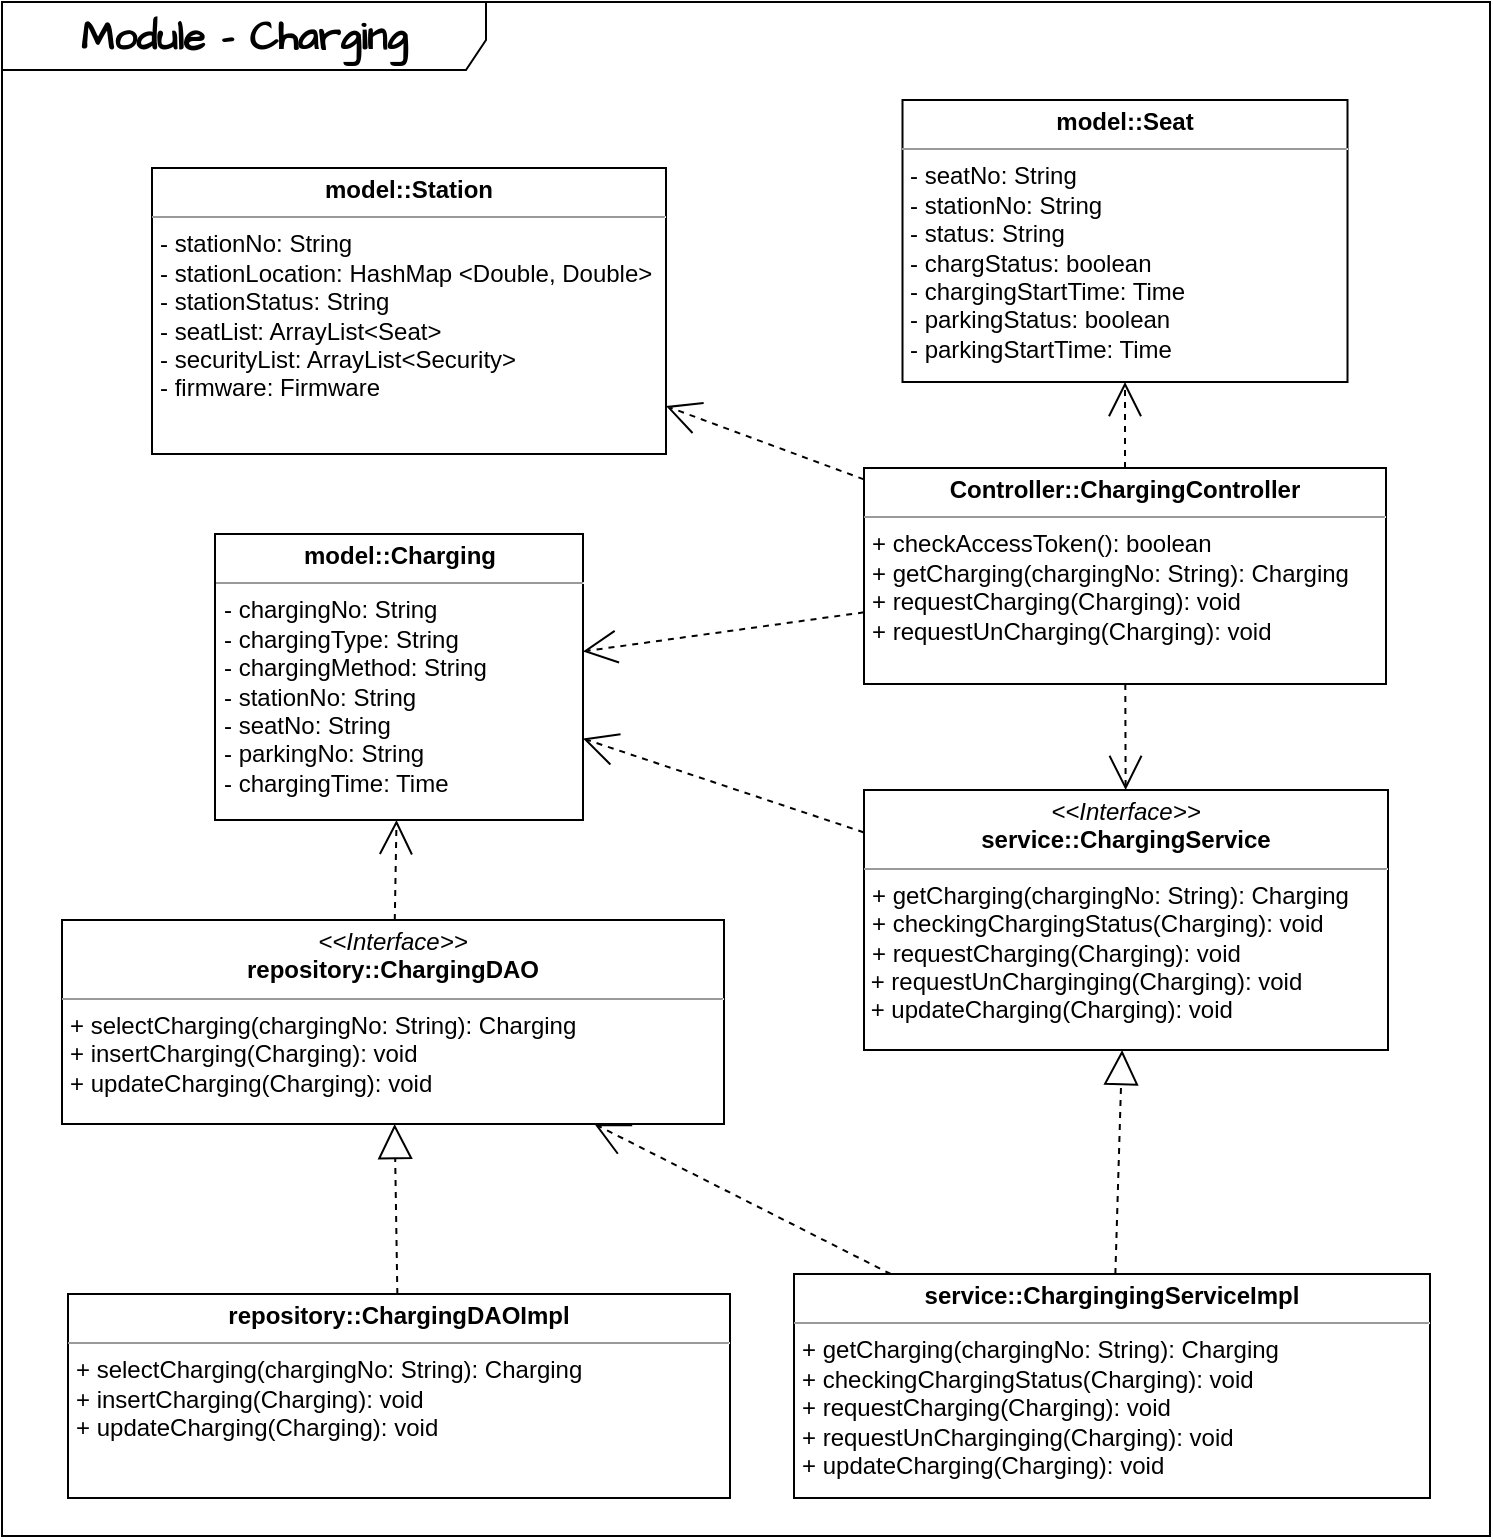 <mxfile version="21.7.2" type="github">
  <diagram name="페이지-1" id="TSmsFzjCLMcM0O48RYxD">
    <mxGraphModel dx="998" dy="994" grid="0" gridSize="10" guides="1" tooltips="1" connect="1" arrows="1" fold="1" page="0" pageScale="1" pageWidth="827" pageHeight="1169" math="0" shadow="0">
      <root>
        <mxCell id="0" />
        <mxCell id="1" parent="0" />
        <mxCell id="KCZC0ZmPBuYUuUpHD8fJ-1" value="&lt;b&gt;Module - Charging&lt;/b&gt;" style="shape=umlFrame;whiteSpace=wrap;html=1;pointerEvents=0;hachureGap=4;fontFamily=Architects Daughter;fontSource=https%3A%2F%2Ffonts.googleapis.com%2Fcss%3Ffamily%3DArchitects%2BDaughter;fontSize=20;width=242;height=34;labelBackgroundColor=none;rounded=0;" parent="1" vertex="1">
          <mxGeometry x="1136" y="8" width="744" height="767" as="geometry" />
        </mxCell>
        <mxCell id="KCZC0ZmPBuYUuUpHD8fJ-2" style="edgeStyle=none;shape=connector;rounded=0;hachureGap=4;orthogonalLoop=1;jettySize=auto;html=1;dashed=1;labelBackgroundColor=none;strokeColor=default;fontFamily=Architects Daughter;fontSource=https%3A%2F%2Ffonts.googleapis.com%2Fcss%3Ffamily%3DArchitects%2BDaughter;fontSize=16;fontColor=default;endArrow=open;endFill=0;endSize=15;" parent="1" source="KCZC0ZmPBuYUuUpHD8fJ-8" target="KCZC0ZmPBuYUuUpHD8fJ-4" edge="1">
          <mxGeometry relative="1" as="geometry" />
        </mxCell>
        <mxCell id="KCZC0ZmPBuYUuUpHD8fJ-3" style="edgeStyle=none;shape=connector;rounded=0;hachureGap=4;orthogonalLoop=1;jettySize=auto;html=1;dashed=1;labelBackgroundColor=none;strokeColor=default;fontFamily=Architects Daughter;fontSource=https%3A%2F%2Ffonts.googleapis.com%2Fcss%3Ffamily%3DArchitects%2BDaughter;fontSize=16;fontColor=default;endArrow=open;endFill=0;endSize=15;" parent="1" source="KCZC0ZmPBuYUuUpHD8fJ-4" target="KCZC0ZmPBuYUuUpHD8fJ-18" edge="1">
          <mxGeometry relative="1" as="geometry" />
        </mxCell>
        <mxCell id="KCZC0ZmPBuYUuUpHD8fJ-4" value="&lt;p style=&quot;margin:0px;margin-top:4px;text-align:center;&quot;&gt;&lt;i&gt;&amp;lt;&amp;lt;Interface&amp;gt;&amp;gt;&lt;/i&gt;&lt;br&gt;&lt;b style=&quot;background-color: initial;&quot;&gt;service::ChargingService&lt;/b&gt;&lt;/p&gt;&lt;p style=&quot;margin:0px;margin-top:4px;text-align:center;&quot;&gt;&lt;/p&gt;&lt;hr size=&quot;1&quot;&gt;&lt;p style=&quot;margin:0px;margin-left:4px;&quot;&gt;+ getCharging(chargingNo: String): Charging&lt;/p&gt;&lt;p style=&quot;margin:0px;margin-left:4px;&quot;&gt;+ checkingChargingStatus(Charging): void&lt;/p&gt;&lt;p style=&quot;margin:0px;margin-left:4px;&quot;&gt;+ requestCharging(Charging): void&lt;/p&gt;&lt;p style=&quot;margin:0px;margin-left:4px;&quot;&gt;&lt;/p&gt;&amp;nbsp;+ requestUnCharginging(Charging): void&lt;br&gt;&amp;nbsp;+ updateCharging(Charging): void" style="verticalAlign=top;align=left;overflow=fill;fontSize=12;fontFamily=Helvetica;html=1;whiteSpace=wrap;" parent="1" vertex="1">
          <mxGeometry x="1567" y="402" width="262" height="130" as="geometry" />
        </mxCell>
        <mxCell id="KCZC0ZmPBuYUuUpHD8fJ-5" style="edgeStyle=none;shape=connector;rounded=0;hachureGap=4;orthogonalLoop=1;jettySize=auto;html=1;dashed=1;labelBackgroundColor=none;strokeColor=default;fontFamily=Architects Daughter;fontSource=https%3A%2F%2Ffonts.googleapis.com%2Fcss%3Ffamily%3DArchitects%2BDaughter;fontSize=16;fontColor=default;endArrow=open;endFill=0;endSize=15;" parent="1" source="KCZC0ZmPBuYUuUpHD8fJ-6" target="KCZC0ZmPBuYUuUpHD8fJ-18" edge="1">
          <mxGeometry relative="1" as="geometry" />
        </mxCell>
        <mxCell id="KCZC0ZmPBuYUuUpHD8fJ-6" value="&lt;p style=&quot;margin:0px;margin-top:4px;text-align:center;&quot;&gt;&lt;i&gt;&amp;lt;&amp;lt;Interface&amp;gt;&amp;gt;&lt;/i&gt;&lt;br&gt;&lt;b style=&quot;background-color: initial;&quot;&gt;repository::ChargingDAO&lt;/b&gt;&lt;/p&gt;&lt;p style=&quot;margin:0px;margin-top:4px;text-align:center;&quot;&gt;&lt;/p&gt;&lt;hr size=&quot;1&quot;&gt;&lt;p style=&quot;margin:0px;margin-left:4px;&quot;&gt;+ selectCharging(chargingNo: String): Charging&lt;/p&gt;&lt;p style=&quot;margin:0px;margin-left:4px;&quot;&gt;+ insertCharging(Charging): void&lt;/p&gt;&lt;p style=&quot;margin:0px;margin-left:4px;&quot;&gt;+ updateCharging(Charging): void&lt;/p&gt;" style="verticalAlign=top;align=left;overflow=fill;fontSize=12;fontFamily=Helvetica;html=1;whiteSpace=wrap;" parent="1" vertex="1">
          <mxGeometry x="1166" y="467" width="331" height="102" as="geometry" />
        </mxCell>
        <mxCell id="KCZC0ZmPBuYUuUpHD8fJ-8" value="&lt;p style=&quot;margin:0px;margin-top:4px;text-align:center;&quot;&gt;&lt;b style=&quot;background-color: initial;&quot;&gt;Controller::ChargingController&lt;/b&gt;&lt;/p&gt;&lt;p style=&quot;margin:0px;margin-top:4px;text-align:center;&quot;&gt;&lt;/p&gt;&lt;hr size=&quot;1&quot;&gt;&lt;p style=&quot;margin:0px;margin-left:4px;&quot;&gt;+ checkAccessToken(): boolean&lt;/p&gt;&lt;p style=&quot;margin:0px;margin-left:4px;&quot;&gt;+ getCharging(chargingNo: String): Charging&lt;/p&gt;&lt;p style=&quot;margin:0px;margin-left:4px;&quot;&gt;+ requestCharging(Charging): void&lt;/p&gt;&lt;p style=&quot;margin:0px;margin-left:4px;&quot;&gt;+ requestUnCharging(Charging): void&lt;/p&gt;" style="verticalAlign=top;align=left;overflow=fill;fontSize=12;fontFamily=Helvetica;html=1;whiteSpace=wrap;" parent="1" vertex="1">
          <mxGeometry x="1567" y="241" width="261" height="108" as="geometry" />
        </mxCell>
        <mxCell id="KCZC0ZmPBuYUuUpHD8fJ-9" style="edgeStyle=none;shape=connector;rounded=0;hachureGap=4;orthogonalLoop=1;jettySize=auto;html=1;dashed=1;labelBackgroundColor=none;strokeColor=default;fontFamily=Architects Daughter;fontSource=https%3A%2F%2Ffonts.googleapis.com%2Fcss%3Ffamily%3DArchitects%2BDaughter;fontSize=16;fontColor=default;endArrow=open;endFill=0;endSize=15;" parent="1" source="KCZC0ZmPBuYUuUpHD8fJ-11" target="KCZC0ZmPBuYUuUpHD8fJ-6" edge="1">
          <mxGeometry relative="1" as="geometry" />
        </mxCell>
        <mxCell id="KCZC0ZmPBuYUuUpHD8fJ-10" style="edgeStyle=none;shape=connector;rounded=0;hachureGap=4;orthogonalLoop=1;jettySize=auto;html=1;dashed=1;labelBackgroundColor=none;strokeColor=default;fontFamily=Architects Daughter;fontSource=https%3A%2F%2Ffonts.googleapis.com%2Fcss%3Ffamily%3DArchitects%2BDaughter;fontSize=16;fontColor=default;endArrow=block;endFill=0;endSize=15;" parent="1" source="KCZC0ZmPBuYUuUpHD8fJ-11" target="KCZC0ZmPBuYUuUpHD8fJ-4" edge="1">
          <mxGeometry relative="1" as="geometry" />
        </mxCell>
        <mxCell id="KCZC0ZmPBuYUuUpHD8fJ-11" value="&lt;p style=&quot;margin:0px;margin-top:4px;text-align:center;&quot;&gt;&lt;b style=&quot;background-color: initial;&quot;&gt;service::ChargingingServiceImpl&lt;/b&gt;&lt;/p&gt;&lt;p style=&quot;margin:0px;margin-top:4px;text-align:center;&quot;&gt;&lt;/p&gt;&lt;hr size=&quot;1&quot;&gt;&lt;p style=&quot;border-color: var(--border-color); margin: 0px 0px 0px 4px;&quot;&gt;+ getCharging(chargingNo: String): Charging&lt;/p&gt;&lt;p style=&quot;border-color: var(--border-color); margin: 0px 0px 0px 4px;&quot;&gt;+ checkingChargingStatus(Charging): void&lt;/p&gt;&lt;p style=&quot;border-color: var(--border-color); margin: 0px 0px 0px 4px;&quot;&gt;+ requestCharging(Charging): void&lt;/p&gt;&lt;p style=&quot;border-color: var(--border-color); margin: 0px 0px 0px 4px;&quot;&gt;&lt;/p&gt;&lt;p style=&quot;border-color: var(--border-color); margin: 0px 0px 0px 4px;&quot;&gt;+ requestUnCharginging(Charging): void&lt;br style=&quot;border-color: var(--border-color);&quot;&gt;+ updateCharging(Charging): void&lt;br&gt;&lt;/p&gt;" style="verticalAlign=top;align=left;overflow=fill;fontSize=12;fontFamily=Helvetica;html=1;whiteSpace=wrap;" parent="1" vertex="1">
          <mxGeometry x="1532" y="644" width="318" height="112" as="geometry" />
        </mxCell>
        <mxCell id="KCZC0ZmPBuYUuUpHD8fJ-13" style="edgeStyle=none;shape=connector;rounded=0;hachureGap=4;orthogonalLoop=1;jettySize=auto;html=1;dashed=1;labelBackgroundColor=none;strokeColor=default;fontFamily=Architects Daughter;fontSource=https%3A%2F%2Ffonts.googleapis.com%2Fcss%3Ffamily%3DArchitects%2BDaughter;fontSize=16;fontColor=default;endArrow=block;endFill=0;endSize=15;" parent="1" source="KCZC0ZmPBuYUuUpHD8fJ-14" target="KCZC0ZmPBuYUuUpHD8fJ-6" edge="1">
          <mxGeometry relative="1" as="geometry" />
        </mxCell>
        <mxCell id="KCZC0ZmPBuYUuUpHD8fJ-14" value="&lt;p style=&quot;margin:0px;margin-top:4px;text-align:center;&quot;&gt;&lt;b style=&quot;background-color: initial;&quot;&gt;repository::ChargingDAOImpl&lt;/b&gt;&lt;/p&gt;&lt;p style=&quot;margin:0px;margin-top:4px;text-align:center;&quot;&gt;&lt;/p&gt;&lt;hr size=&quot;1&quot;&gt;&lt;p style=&quot;border-color: var(--border-color); margin: 0px 0px 0px 4px;&quot;&gt;+ selectCharging(chargingNo: String): Charging&lt;/p&gt;&lt;p style=&quot;border-color: var(--border-color); margin: 0px 0px 0px 4px;&quot;&gt;+ insertCharging(Charging): void&lt;/p&gt;&lt;p style=&quot;border-color: var(--border-color); margin: 0px 0px 0px 4px;&quot;&gt;+ updateCharging(Charging): void&lt;/p&gt;" style="verticalAlign=top;align=left;overflow=fill;fontSize=12;fontFamily=Helvetica;html=1;whiteSpace=wrap;" parent="1" vertex="1">
          <mxGeometry x="1169" y="654" width="331" height="102" as="geometry" />
        </mxCell>
        <mxCell id="KCZC0ZmPBuYUuUpHD8fJ-15" value="&lt;p style=&quot;border-color: var(--border-color); margin: 4px 0px 0px; text-align: center;&quot;&gt;&lt;b style=&quot;border-color: var(--border-color); background-color: initial;&quot;&gt;model::Station&lt;/b&gt;&lt;/p&gt;&lt;p style=&quot;border-color: var(--border-color); margin: 4px 0px 0px; text-align: center;&quot;&gt;&lt;/p&gt;&lt;hr style=&quot;border-color: var(--border-color);&quot; size=&quot;1&quot;&gt;&lt;p style=&quot;border-color: var(--border-color); margin: 0px 0px 0px 4px;&quot;&gt;- stationNo: String&lt;/p&gt;&lt;p style=&quot;border-color: var(--border-color); margin: 0px 0px 0px 4px;&quot;&gt;- stationLocation: HashMap &amp;lt;Double, Double&amp;gt;&lt;/p&gt;&lt;p style=&quot;border-color: var(--border-color); margin: 0px 0px 0px 4px;&quot;&gt;- stationStatus: String&lt;/p&gt;&lt;p style=&quot;border-color: var(--border-color); margin: 0px 0px 0px 4px;&quot;&gt;- seatList: ArrayList&amp;lt;Seat&amp;gt;&lt;br style=&quot;border-color: var(--border-color);&quot;&gt;&lt;/p&gt;&lt;p style=&quot;border-color: var(--border-color); margin: 0px 0px 0px 4px;&quot;&gt;- securityList: ArrayList&amp;lt;Security&amp;gt;&lt;/p&gt;&lt;p style=&quot;border-color: var(--border-color); margin: 0px 0px 0px 4px;&quot;&gt;- firmware: Firmware&lt;/p&gt;" style="verticalAlign=top;align=left;overflow=fill;fontSize=12;fontFamily=Helvetica;html=1;whiteSpace=wrap;" parent="1" vertex="1">
          <mxGeometry x="1211" y="91" width="257" height="143" as="geometry" />
        </mxCell>
        <mxCell id="KCZC0ZmPBuYUuUpHD8fJ-17" value="&lt;p style=&quot;border-color: var(--border-color); margin: 4px 0px 0px; text-align: center;&quot;&gt;&lt;b style=&quot;border-color: var(--border-color); background-color: initial;&quot;&gt;model::Seat&lt;/b&gt;&lt;/p&gt;&lt;p style=&quot;border-color: var(--border-color); margin: 4px 0px 0px; text-align: center;&quot;&gt;&lt;/p&gt;&lt;hr style=&quot;border-color: var(--border-color);&quot; size=&quot;1&quot;&gt;&lt;p style=&quot;border-color: var(--border-color); margin: 0px 0px 0px 4px;&quot;&gt;- seatNo: String&lt;/p&gt;&lt;p style=&quot;border-color: var(--border-color); margin: 0px 0px 0px 4px;&quot;&gt;- stationNo: String&lt;/p&gt;&lt;p style=&quot;border-color: var(--border-color); margin: 0px 0px 0px 4px;&quot;&gt;- status:&amp;nbsp;String&lt;/p&gt;&lt;p style=&quot;border-color: var(--border-color); margin: 0px 0px 0px 4px;&quot;&gt;&lt;span style=&quot;border-color: var(--border-color); background-color: initial;&quot;&gt;- chargStatus: boolean&lt;/span&gt;&lt;/p&gt;&lt;p style=&quot;border-color: var(--border-color); margin: 0px 0px 0px 4px;&quot;&gt;- chargingStartTime: Time&lt;/p&gt;&lt;p style=&quot;border-color: var(--border-color); margin: 0px 0px 0px 4px;&quot;&gt;- parkingStatus: boolean&lt;/p&gt;&lt;p style=&quot;border-color: var(--border-color); margin: 0px 0px 0px 4px;&quot;&gt;- parkingStartTime: Time&lt;/p&gt;&lt;p style=&quot;border-color: var(--border-color); margin: 0px 0px 0px 4px;&quot;&gt;&lt;br style=&quot;border-color: var(--border-color);&quot;&gt;&lt;/p&gt;" style="verticalAlign=top;align=left;overflow=fill;fontSize=12;fontFamily=Helvetica;html=1;whiteSpace=wrap;" parent="1" vertex="1">
          <mxGeometry x="1586.25" y="57" width="222.5" height="141" as="geometry" />
        </mxCell>
        <mxCell id="KCZC0ZmPBuYUuUpHD8fJ-18" value="&lt;p style=&quot;margin:0px;margin-top:4px;text-align:center;&quot;&gt;&lt;b style=&quot;background-color: initial;&quot;&gt;model::Charging&lt;/b&gt;&lt;/p&gt;&lt;p style=&quot;margin:0px;margin-top:4px;text-align:center;&quot;&gt;&lt;/p&gt;&lt;hr size=&quot;1&quot;&gt;&lt;p style=&quot;margin:0px;margin-left:4px;&quot;&gt;- chargingNo: String&lt;/p&gt;&lt;p style=&quot;margin:0px;margin-left:4px;&quot;&gt;- chargingType: String&lt;/p&gt;&lt;p style=&quot;margin:0px;margin-left:4px;&quot;&gt;- chargingMethod: String&lt;/p&gt;&lt;p style=&quot;margin:0px;margin-left:4px;&quot;&gt;- stationNo: String&lt;/p&gt;&lt;p style=&quot;margin:0px;margin-left:4px;&quot;&gt;- seatNo: String&lt;/p&gt;&lt;p style=&quot;margin:0px;margin-left:4px;&quot;&gt;- parkingNo: String&lt;/p&gt;&lt;p style=&quot;margin:0px;margin-left:4px;&quot;&gt;&lt;span style=&quot;background-color: initial;&quot;&gt;- chargingTime: Time&lt;/span&gt;&lt;br&gt;&lt;/p&gt;" style="verticalAlign=top;align=left;overflow=fill;fontSize=12;fontFamily=Helvetica;html=1;whiteSpace=wrap;" parent="1" vertex="1">
          <mxGeometry x="1242.5" y="274" width="184" height="143" as="geometry" />
        </mxCell>
        <mxCell id="KCZC0ZmPBuYUuUpHD8fJ-20" style="edgeStyle=none;shape=connector;rounded=0;hachureGap=4;orthogonalLoop=1;jettySize=auto;html=1;dashed=1;labelBackgroundColor=none;strokeColor=default;fontFamily=Architects Daughter;fontSource=https%3A%2F%2Ffonts.googleapis.com%2Fcss%3Ffamily%3DArchitects%2BDaughter;fontSize=16;fontColor=default;endArrow=open;endFill=0;endSize=15;" parent="1" source="KCZC0ZmPBuYUuUpHD8fJ-8" target="KCZC0ZmPBuYUuUpHD8fJ-15" edge="1">
          <mxGeometry relative="1" as="geometry">
            <mxPoint x="1658" y="211" as="sourcePoint" />
            <mxPoint x="1528" y="211" as="targetPoint" />
          </mxGeometry>
        </mxCell>
        <mxCell id="KCZC0ZmPBuYUuUpHD8fJ-21" style="edgeStyle=none;shape=connector;rounded=0;hachureGap=4;orthogonalLoop=1;jettySize=auto;html=1;dashed=1;labelBackgroundColor=none;strokeColor=default;fontFamily=Architects Daughter;fontSource=https%3A%2F%2Ffonts.googleapis.com%2Fcss%3Ffamily%3DArchitects%2BDaughter;fontSize=16;fontColor=default;endArrow=open;endFill=0;endSize=15;" parent="1" source="KCZC0ZmPBuYUuUpHD8fJ-8" target="KCZC0ZmPBuYUuUpHD8fJ-17" edge="1">
          <mxGeometry relative="1" as="geometry">
            <mxPoint x="1668" y="221" as="sourcePoint" />
            <mxPoint x="1538" y="221" as="targetPoint" />
          </mxGeometry>
        </mxCell>
        <mxCell id="KCZC0ZmPBuYUuUpHD8fJ-22" style="edgeStyle=none;shape=connector;rounded=0;hachureGap=4;orthogonalLoop=1;jettySize=auto;html=1;dashed=1;labelBackgroundColor=none;strokeColor=default;fontFamily=Architects Daughter;fontSource=https%3A%2F%2Ffonts.googleapis.com%2Fcss%3Ffamily%3DArchitects%2BDaughter;fontSize=16;fontColor=default;endArrow=open;endFill=0;endSize=15;" parent="1" source="KCZC0ZmPBuYUuUpHD8fJ-8" target="KCZC0ZmPBuYUuUpHD8fJ-18" edge="1">
          <mxGeometry relative="1" as="geometry">
            <mxPoint x="1678" y="231" as="sourcePoint" />
            <mxPoint x="1548" y="231" as="targetPoint" />
          </mxGeometry>
        </mxCell>
      </root>
    </mxGraphModel>
  </diagram>
</mxfile>
